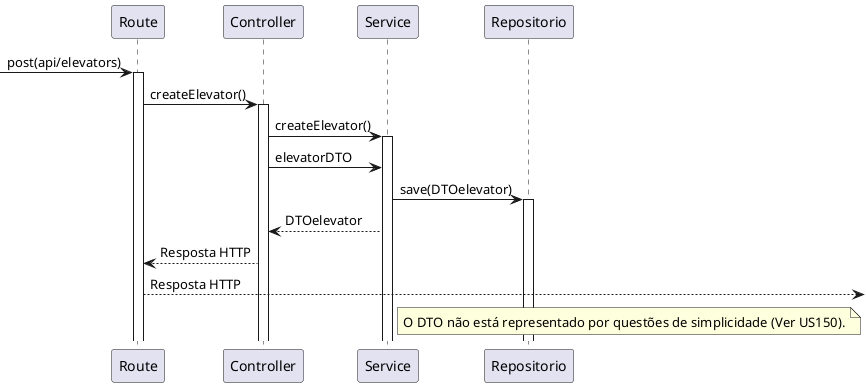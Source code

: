 @startuml US270

participant "Route" as Route
participant "Controller" as Controller
participant "Service" as Service
participant "Repositorio" as Repositorio


 -> Route : post(api/elevators)
activate Route
Route -> Controller : createElevator()
activate Controller
Controller -> Service : createElevator()
activate Service
Controller -> Service : elevatorDTO
Service -> Repositorio : save(DTOelevator)
activate Repositorio
Service --> Controller : DTOelevator
Controller--> Route : Resposta HTTP
Route --> : Resposta HTTP
note right of Service
O DTO não está representado por questões de simplicidade (Ver US150).
end note
@enduml
